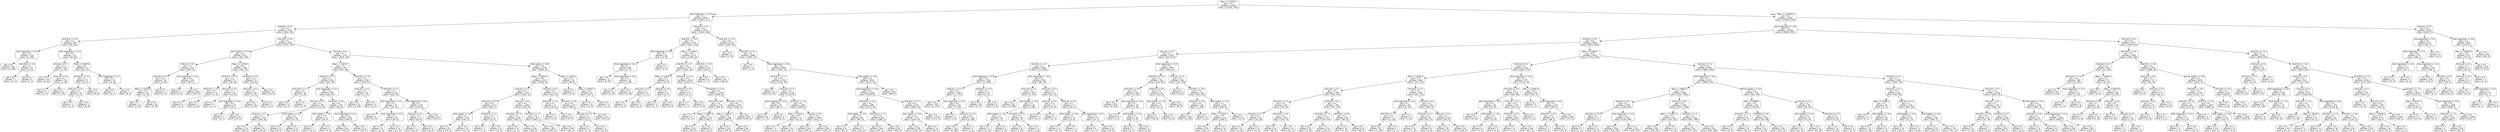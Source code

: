 digraph Tree {
node [shape=box, style="rounded", color="black", fontname="helvetica"] ;
edge [fontname="helvetica"] ;
0 [label="Mass <= 23120.3\ngini = 0.3\nsamples = 24551\nvalue = [31503, 7461]"] ;
1 [label="Emb magnitude <= 12.8\ngini = 0.1\nsamples = 9164\nvalue = [13873, 727]"] ;
0 -> 1 [labeldistance=2.5, labelangle=45, headlabel="True"] ;
2 [label="Emb PCA <= 0.1\ngini = 0.2\nsamples = 2729\nvalue = [3861, 541]"] ;
1 -> 2 ;
3 [label="Emb PCA <= -0.3\ngini = 0.3\nsamples = 226\nvalue = [64, 287]"] ;
2 -> 3 ;
4 [label="Emb magnitude <= 12.8\ngini = 0.0\nsamples = 115\nvalue = [2, 193]"] ;
3 -> 4 ;
5 [label="gini = 0.0\nsamples = 103\nvalue = [0, 169]"] ;
4 -> 5 ;
6 [label="Emb PCA <= -0.8\ngini = 0.1\nsamples = 12\nvalue = [2, 24]"] ;
4 -> 6 ;
7 [label="gini = 0.0\nsamples = 7\nvalue = [0, 17]"] ;
6 -> 7 ;
8 [label="gini = 0.3\nsamples = 5\nvalue = [2, 7]"] ;
6 -> 8 ;
9 [label="Emb magnitude <= 12.4\ngini = 0.5\nsamples = 111\nvalue = [62, 94]"] ;
3 -> 9 ;
10 [label="Emb std <= 0.2\ngini = 0.0\nsamples = 60\nvalue = [1, 81]"] ;
9 -> 10 ;
11 [label="gini = 0.0\nsamples = 42\nvalue = [0, 61]"] ;
10 -> 11 ;
12 [label="Emb std <= 0.2\ngini = 0.1\nsamples = 18\nvalue = [1, 20]"] ;
10 -> 12 ;
13 [label="gini = 0.3\nsamples = 5\nvalue = [1, 5]"] ;
12 -> 13 ;
14 [label="gini = 0.0\nsamples = 13\nvalue = [0, 15]"] ;
12 -> 14 ;
15 [label="Mass <= 18167.6\ngini = 0.3\nsamples = 51\nvalue = [61, 13]"] ;
9 -> 15 ;
16 [label="Emb PCA <= -0.2\ngini = 0.1\nsamples = 37\nvalue = [53, 3]"] ;
15 -> 16 ;
17 [label="Emb std <= 0.3\ngini = 0.3\nsamples = 10\nvalue = [13, 3]"] ;
16 -> 17 ;
18 [label="gini = 0.5\nsamples = 5\nvalue = [5, 3]"] ;
17 -> 18 ;
19 [label="gini = 0.0\nsamples = 5\nvalue = [8, 0]"] ;
17 -> 19 ;
20 [label="gini = 0.0\nsamples = 27\nvalue = [40, 0]"] ;
16 -> 20 ;
21 [label="Emb magnitude <= 12.7\ngini = 0.5\nsamples = 14\nvalue = [8, 10]"] ;
15 -> 21 ;
22 [label="gini = 0.0\nsamples = 7\nvalue = [0, 7]"] ;
21 -> 22 ;
23 [label="gini = 0.4\nsamples = 7\nvalue = [8, 3]"] ;
21 -> 23 ;
24 [label="Emb PCA <= 0.6\ngini = 0.1\nsamples = 2503\nvalue = [3797, 254]"] ;
2 -> 24 ;
25 [label="Emb median <= -0.0\ngini = 0.3\nsamples = 372\nvalue = [462, 129]"] ;
24 -> 25 ;
26 [label="Emb std <= 0.2\ngini = 0.2\nsamples = 224\nvalue = [308, 51]"] ;
25 -> 26 ;
27 [label="Emb std <= 0.2\ngini = 0.2\nsamples = 30\nvalue = [5, 49]"] ;
26 -> 27 ;
28 [label="Mass <= 14178.5\ngini = 0.0\nsamples = 23\nvalue = [1, 42]"] ;
27 -> 28 ;
29 [label="gini = 0.2\nsamples = 5\nvalue = [1, 10]"] ;
28 -> 29 ;
30 [label="gini = 0.0\nsamples = 18\nvalue = [0, 32]"] ;
28 -> 30 ;
31 [label="gini = 0.5\nsamples = 7\nvalue = [4, 7]"] ;
27 -> 31 ;
32 [label="Emb magnitude <= 12.3\ngini = 0.0\nsamples = 194\nvalue = [303, 2]"] ;
26 -> 32 ;
33 [label="gini = 0.4\nsamples = 5\nvalue = [6, 2]"] ;
32 -> 33 ;
34 [label="gini = 0.0\nsamples = 189\nvalue = [297, 0]"] ;
32 -> 34 ;
35 [label="Mass <= 15729.4\ngini = 0.4\nsamples = 148\nvalue = [154, 78]"] ;
25 -> 35 ;
36 [label="Emb PCA <= 0.3\ngini = 0.3\nsamples = 72\nvalue = [90, 16]"] ;
35 -> 36 ;
37 [label="Emb PCA <= 0.2\ngini = 0.5\nsamples = 13\nvalue = [11, 8]"] ;
36 -> 37 ;
38 [label="gini = 0.3\nsamples = 6\nvalue = [8, 2]"] ;
37 -> 38 ;
39 [label="gini = 0.4\nsamples = 7\nvalue = [3, 6]"] ;
37 -> 39 ;
40 [label="Emb std <= 0.2\ngini = 0.2\nsamples = 59\nvalue = [79, 8]"] ;
36 -> 40 ;
41 [label="gini = 0.2\nsamples = 5\nvalue = [1, 7]"] ;
40 -> 41 ;
42 [label="Emb magnitude <= 12.4\ngini = 0.0\nsamples = 54\nvalue = [78, 1]"] ;
40 -> 42 ;
43 [label="gini = 0.2\nsamples = 7\nvalue = [8, 1]"] ;
42 -> 43 ;
44 [label="gini = 0.0\nsamples = 47\nvalue = [70, 0]"] ;
42 -> 44 ;
45 [label="Emb std <= 0.2\ngini = 0.5\nsamples = 76\nvalue = [64, 62]"] ;
35 -> 45 ;
46 [label="Emb std <= 0.2\ngini = 0.1\nsamples = 36\nvalue = [2, 62]"] ;
45 -> 46 ;
47 [label="gini = 0.0\nsamples = 31\nvalue = [0, 58]"] ;
46 -> 47 ;
48 [label="gini = 0.4\nsamples = 5\nvalue = [2, 4]"] ;
46 -> 48 ;
49 [label="gini = 0.0\nsamples = 40\nvalue = [62, 0]"] ;
45 -> 49 ;
50 [label="Emb std <= 0.2\ngini = 0.1\nsamples = 2131\nvalue = [3335, 125]"] ;
24 -> 50 ;
51 [label="Mass <= 19974.7\ngini = 0.2\nsamples = 557\nvalue = [837, 96]"] ;
50 -> 51 ;
52 [label="Emb PCA <= 1.3\ngini = 0.1\nsamples = 401\nvalue = [631, 45]"] ;
51 -> 52 ;
53 [label="Emb PCA <= 1.1\ngini = 0.3\nsamples = 16\nvalue = [5, 18]"] ;
52 -> 53 ;
54 [label="gini = 0.0\nsamples = 9\nvalue = [0, 12]"] ;
53 -> 54 ;
55 [label="gini = 0.5\nsamples = 7\nvalue = [5, 6]"] ;
53 -> 55 ;
56 [label="Emb magnitude <= 11.1\ngini = 0.1\nsamples = 385\nvalue = [626, 27]"] ;
52 -> 56 ;
57 [label="Emb std <= 0.2\ngini = 0.1\nsamples = 180\nvalue = [273, 19]"] ;
56 -> 57 ;
58 [label="Emb std <= 0.2\ngini = 0.1\nsamples = 159\nvalue = [246, 10]"] ;
57 -> 58 ;
59 [label="gini = 0.1\nsamples = 114\nvalue = [182, 5]"] ;
58 -> 59 ;
60 [label="gini = 0.1\nsamples = 45\nvalue = [64, 5]"] ;
58 -> 60 ;
61 [label="Emb median <= -0.0\ngini = 0.4\nsamples = 21\nvalue = [27, 9]"] ;
57 -> 61 ;
62 [label="gini = 0.5\nsamples = 9\nvalue = [8, 9]"] ;
61 -> 62 ;
63 [label="gini = 0.0\nsamples = 12\nvalue = [19, 0]"] ;
61 -> 63 ;
64 [label="Emb PCA <= 1.6\ngini = 0.0\nsamples = 205\nvalue = [353, 8]"] ;
56 -> 64 ;
65 [label="Emb median <= -0.0\ngini = 0.3\nsamples = 12\nvalue = [18, 4]"] ;
64 -> 65 ;
66 [label="gini = 0.1\nsamples = 7\nvalue = [13, 1]"] ;
65 -> 66 ;
67 [label="gini = 0.5\nsamples = 5\nvalue = [5, 3]"] ;
65 -> 67 ;
68 [label="Emb magnitude <= 11.3\ngini = 0.0\nsamples = 193\nvalue = [335, 4]"] ;
64 -> 68 ;
69 [label="gini = 0.0\nsamples = 80\nvalue = [150, 0]"] ;
68 -> 69 ;
70 [label="gini = 0.0\nsamples = 113\nvalue = [185, 4]"] ;
68 -> 70 ;
71 [label="Emb PCA <= 1.6\ngini = 0.3\nsamples = 156\nvalue = [206, 51]"] ;
51 -> 71 ;
72 [label="Emb std <= 0.2\ngini = 0.2\nsamples = 20\nvalue = [4, 31]"] ;
71 -> 72 ;
73 [label="gini = 0.0\nsamples = 14\nvalue = [0, 26]"] ;
72 -> 73 ;
74 [label="gini = 0.5\nsamples = 6\nvalue = [4, 5]"] ;
72 -> 74 ;
75 [label="Emb PCA <= 2.1\ngini = 0.2\nsamples = 136\nvalue = [202, 20]"] ;
71 -> 75 ;
76 [label="Emb magnitude <= 11.3\ngini = 0.3\nsamples = 34\nvalue = [49, 14]"] ;
75 -> 76 ;
77 [label="gini = 0.5\nsamples = 9\nvalue = [9, 11]"] ;
76 -> 77 ;
78 [label="Emb magnitude <= 11.4\ngini = 0.1\nsamples = 25\nvalue = [40, 3]"] ;
76 -> 78 ;
79 [label="gini = 0.3\nsamples = 11\nvalue = [13, 3]"] ;
78 -> 79 ;
80 [label="gini = 0.0\nsamples = 14\nvalue = [27, 0]"] ;
78 -> 80 ;
81 [label="Emb magnitude <= 10.4\ngini = 0.1\nsamples = 102\nvalue = [153, 6]"] ;
75 -> 81 ;
82 [label="Emb std <= 0.2\ngini = 0.4\nsamples = 15\nvalue = [18, 6]"] ;
81 -> 82 ;
83 [label="gini = 0.0\nsamples = 9\nvalue = [13, 0]"] ;
82 -> 83 ;
84 [label="gini = 0.5\nsamples = 6\nvalue = [5, 6]"] ;
82 -> 84 ;
85 [label="gini = 0.0\nsamples = 87\nvalue = [135, 0]"] ;
81 -> 85 ;
86 [label="Emb median <= -0.0\ngini = 0.0\nsamples = 1574\nvalue = [2498, 29]"] ;
50 -> 86 ;
87 [label="Mass <= 20254.2\ngini = 0.0\nsamples = 1541\nvalue = [2450, 23]"] ;
86 -> 87 ;
88 [label="Emb std <= 0.2\ngini = 0.0\nsamples = 1267\nvalue = [2026, 12]"] ;
87 -> 88 ;
89 [label="Emb std <= 0.2\ngini = 0.0\nsamples = 174\nvalue = [283, 7]"] ;
88 -> 89 ;
90 [label="Emb median <= -0.0\ngini = 0.0\nsamples = 153\nvalue = [252, 4]"] ;
89 -> 90 ;
91 [label="gini = 0.1\nsamples = 83\nvalue = [139, 4]"] ;
90 -> 91 ;
92 [label="gini = 0.0\nsamples = 70\nvalue = [113, 0]"] ;
90 -> 92 ;
93 [label="Emb PCA <= 1.3\ngini = 0.2\nsamples = 21\nvalue = [31, 3]"] ;
89 -> 93 ;
94 [label="gini = 0.4\nsamples = 7\nvalue = [7, 3]"] ;
93 -> 94 ;
95 [label="gini = 0.0\nsamples = 14\nvalue = [24, 0]"] ;
93 -> 95 ;
96 [label="Emb std <= 0.2\ngini = 0.0\nsamples = 1093\nvalue = [1743, 5]"] ;
88 -> 96 ;
97 [label="Emb PCA <= 1.0\ngini = 0.0\nsamples = 166\nvalue = [280, 3]"] ;
96 -> 97 ;
98 [label="gini = 0.3\nsamples = 10\nvalue = [11, 3]"] ;
97 -> 98 ;
99 [label="gini = 0.0\nsamples = 156\nvalue = [269, 0]"] ;
97 -> 99 ;
100 [label="Emb PCA <= 1.7\ngini = 0.0\nsamples = 927\nvalue = [1463, 2]"] ;
96 -> 100 ;
101 [label="gini = 0.0\nsamples = 819\nvalue = [1282, 0]"] ;
100 -> 101 ;
102 [label="gini = 0.0\nsamples = 108\nvalue = [181, 2]"] ;
100 -> 102 ;
103 [label="Emb std <= 0.2\ngini = 0.0\nsamples = 274\nvalue = [424, 11]"] ;
87 -> 103 ;
104 [label="Emb PCA <= 1.4\ngini = 0.2\nsamples = 37\nvalue = [58, 8]"] ;
103 -> 104 ;
105 [label="gini = 0.3\nsamples = 6\nvalue = [2, 8]"] ;
104 -> 105 ;
106 [label="gini = 0.0\nsamples = 31\nvalue = [56, 0]"] ;
104 -> 106 ;
107 [label="Emb PCA <= 0.6\ngini = 0.0\nsamples = 237\nvalue = [366, 3]"] ;
103 -> 107 ;
108 [label="Emb std <= 0.2\ngini = 0.3\nsamples = 10\nvalue = [13, 3]"] ;
107 -> 108 ;
109 [label="gini = 0.5\nsamples = 5\nvalue = [3, 3]"] ;
108 -> 109 ;
110 [label="gini = 0.0\nsamples = 5\nvalue = [10, 0]"] ;
108 -> 110 ;
111 [label="gini = 0.0\nsamples = 227\nvalue = [353, 0]"] ;
107 -> 111 ;
112 [label="Mass <= 10473.2\ngini = 0.2\nsamples = 33\nvalue = [48, 6]"] ;
86 -> 112 ;
113 [label="gini = 0.5\nsamples = 7\nvalue = [9, 5]"] ;
112 -> 113 ;
114 [label="Mass <= 20647.7\ngini = 0.0\nsamples = 26\nvalue = [39, 1]"] ;
112 -> 114 ;
115 [label="gini = 0.0\nsamples = 18\nvalue = [27, 0]"] ;
114 -> 115 ;
116 [label="gini = 0.1\nsamples = 8\nvalue = [12, 1]"] ;
114 -> 116 ;
117 [label="Emb std <= 0.3\ngini = 0.0\nsamples = 6435\nvalue = [10012, 186]"] ;
1 -> 117 ;
118 [label="Emb PCA <= -0.9\ngini = 0.1\nsamples = 1333\nvalue = [2051, 103]"] ;
117 -> 118 ;
119 [label="Emb magnitude <= 13.4\ngini = 0.1\nsamples = 61\nvalue = [5, 82]"] ;
118 -> 119 ;
120 [label="Emb magnitude <= 13.2\ngini = 0.1\nsamples = 56\nvalue = [3, 77]"] ;
119 -> 120 ;
121 [label="gini = 0.0\nsamples = 37\nvalue = [0, 49]"] ;
120 -> 121 ;
122 [label="Emb magnitude <= 13.3\ngini = 0.2\nsamples = 19\nvalue = [3, 28]"] ;
120 -> 122 ;
123 [label="gini = 0.4\nsamples = 8\nvalue = [3, 10]"] ;
122 -> 123 ;
124 [label="gini = 0.0\nsamples = 11\nvalue = [0, 18]"] ;
122 -> 124 ;
125 [label="gini = 0.4\nsamples = 5\nvalue = [2, 5]"] ;
119 -> 125 ;
126 [label="Mass <= 21605.0\ngini = 0.0\nsamples = 1272\nvalue = [2046, 21]"] ;
118 -> 126 ;
127 [label="Emb PCA <= -0.7\ngini = 0.0\nsamples = 1179\nvalue = [1901, 14]"] ;
126 -> 127 ;
128 [label="Mass <= 12188.3\ngini = 0.4\nsamples = 21\nvalue = [25, 9]"] ;
127 -> 128 ;
129 [label="Emb std <= 0.3\ngini = 0.2\nsamples = 10\nvalue = [17, 2]"] ;
128 -> 129 ;
130 [label="gini = 0.3\nsamples = 5\nvalue = [8, 2]"] ;
129 -> 130 ;
131 [label="gini = 0.0\nsamples = 5\nvalue = [9, 0]"] ;
129 -> 131 ;
132 [label="Emb std <= 0.3\ngini = 0.5\nsamples = 11\nvalue = [8, 7]"] ;
128 -> 132 ;
133 [label="gini = 0.0\nsamples = 5\nvalue = [0, 7]"] ;
132 -> 133 ;
134 [label="gini = 0.0\nsamples = 6\nvalue = [8, 0]"] ;
132 -> 134 ;
135 [label="Emb PCA <= -0.7\ngini = 0.0\nsamples = 1158\nvalue = [1876, 5]"] ;
127 -> 135 ;
136 [label="Emb std <= 0.3\ngini = 0.1\nsamples = 10\nvalue = [13, 1]"] ;
135 -> 136 ;
137 [label="gini = 0.2\nsamples = 5\nvalue = [7, 1]"] ;
136 -> 137 ;
138 [label="gini = 0.0\nsamples = 5\nvalue = [6, 0]"] ;
136 -> 138 ;
139 [label="Emb PCA <= -0.3\ngini = 0.0\nsamples = 1148\nvalue = [1863, 4]"] ;
135 -> 139 ;
140 [label="Emb std <= 0.3\ngini = 0.0\nsamples = 129\nvalue = [209, 3]"] ;
139 -> 140 ;
141 [label="gini = 0.3\nsamples = 9\nvalue = [11, 2]"] ;
140 -> 141 ;
142 [label="Mass <= 20927.6\ngini = 0.0\nsamples = 120\nvalue = [198, 1]"] ;
140 -> 142 ;
143 [label="gini = 0.0\nsamples = 115\nvalue = [190, 0]"] ;
142 -> 143 ;
144 [label="gini = 0.2\nsamples = 5\nvalue = [8, 1]"] ;
142 -> 144 ;
145 [label="Emb PCA <= -0.1\ngini = 0.0\nsamples = 1019\nvalue = [1654, 1]"] ;
139 -> 145 ;
146 [label="Mass <= 14815.2\ngini = 0.0\nsamples = 188\nvalue = [298, 1]"] ;
145 -> 146 ;
147 [label="gini = 0.0\nsamples = 100\nvalue = [158, 0]"] ;
146 -> 147 ;
148 [label="gini = 0.0\nsamples = 88\nvalue = [140, 1]"] ;
146 -> 148 ;
149 [label="gini = 0.0\nsamples = 831\nvalue = [1356, 0]"] ;
145 -> 149 ;
150 [label="Emb PCA <= -0.5\ngini = 0.1\nsamples = 93\nvalue = [145, 7]"] ;
126 -> 150 ;
151 [label="gini = 0.5\nsamples = 8\nvalue = [7, 7]"] ;
150 -> 151 ;
152 [label="gini = 0.0\nsamples = 85\nvalue = [138, 0]"] ;
150 -> 152 ;
153 [label="Emb PCA <= -3.2\ngini = 0.0\nsamples = 5102\nvalue = [7961, 83]"] ;
117 -> 153 ;
154 [label="gini = 0.2\nsamples = 6\nvalue = [1, 10]"] ;
153 -> 154 ;
155 [label="Emb PCA <= -3.2\ngini = 0.0\nsamples = 5096\nvalue = [7960, 73]"] ;
153 -> 155 ;
156 [label="gini = 0.4\nsamples = 7\nvalue = [7, 3]"] ;
155 -> 156 ;
157 [label="Emb magnitude <= 13.8\ngini = 0.0\nsamples = 5089\nvalue = [7953, 70]"] ;
155 -> 157 ;
158 [label="Emb PCA <= -1.7\ngini = 0.0\nsamples = 1155\nvalue = [1781, 40]"] ;
157 -> 158 ;
159 [label="gini = 0.0\nsamples = 19\nvalue = [0, 32]"] ;
158 -> 159 ;
160 [label="Emb std <= 0.3\ngini = 0.0\nsamples = 1136\nvalue = [1781, 8]"] ;
158 -> 160 ;
161 [label="Emb magnitude <= 13.4\ngini = 0.0\nsamples = 51\nvalue = [86, 2]"] ;
160 -> 161 ;
162 [label="gini = 0.0\nsamples = 46\nvalue = [77, 0]"] ;
161 -> 162 ;
163 [label="gini = 0.3\nsamples = 5\nvalue = [9, 2]"] ;
161 -> 163 ;
164 [label="Emb PCA <= -1.4\ngini = 0.0\nsamples = 1085\nvalue = [1695, 6]"] ;
160 -> 164 ;
165 [label="Mass <= 8254.3\ngini = 0.3\nsamples = 21\nvalue = [24, 5]"] ;
164 -> 165 ;
166 [label="gini = 0.5\nsamples = 5\nvalue = [4, 3]"] ;
165 -> 166 ;
167 [label="gini = 0.2\nsamples = 16\nvalue = [20, 2]"] ;
165 -> 167 ;
168 [label="Emb std <= 0.3\ngini = 0.0\nsamples = 1064\nvalue = [1671, 1]"] ;
164 -> 168 ;
169 [label="gini = 0.0\nsamples = 104\nvalue = [169, 1]"] ;
168 -> 169 ;
170 [label="gini = 0.0\nsamples = 960\nvalue = [1502, 0]"] ;
168 -> 170 ;
171 [label="Emb median <= -0.0\ngini = 0.0\nsamples = 3934\nvalue = [6172, 30]"] ;
157 -> 171 ;
172 [label="Emb magnitude <= 14.3\ngini = 0.0\nsamples = 3400\nvalue = [5328, 30]"] ;
171 -> 172 ;
173 [label="Emb PCA <= -2.4\ngini = 0.0\nsamples = 890\nvalue = [1374, 16]"] ;
172 -> 173 ;
174 [label="Emb median <= -0.0\ngini = 0.2\nsamples = 69\nvalue = [88, 13]"] ;
173 -> 174 ;
175 [label="gini = 0.1\nsamples = 42\nvalue = [60, 2]"] ;
174 -> 175 ;
176 [label="gini = 0.4\nsamples = 27\nvalue = [28, 11]"] ;
174 -> 176 ;
177 [label="Emb PCA <= -1.7\ngini = 0.0\nsamples = 821\nvalue = [1286, 3]"] ;
173 -> 177 ;
178 [label="gini = 0.0\nsamples = 184\nvalue = [287, 3]"] ;
177 -> 178 ;
179 [label="gini = 0.0\nsamples = 637\nvalue = [999, 0]"] ;
177 -> 179 ;
180 [label="Emb PCA <= -2.7\ngini = 0.0\nsamples = 2510\nvalue = [3954, 14]"] ;
172 -> 180 ;
181 [label="Emb median <= -0.0\ngini = 0.0\nsamples = 772\nvalue = [1220, 14]"] ;
180 -> 181 ;
182 [label="gini = 0.0\nsamples = 758\nvalue = [1194, 10]"] ;
181 -> 182 ;
183 [label="gini = 0.2\nsamples = 14\nvalue = [26, 4]"] ;
181 -> 183 ;
184 [label="gini = 0.0\nsamples = 1738\nvalue = [2734, 0]"] ;
180 -> 184 ;
185 [label="gini = 0.0\nsamples = 534\nvalue = [844, 0]"] ;
171 -> 185 ;
186 [label="Mass <= 116445.6\ngini = 0.4\nsamples = 15387\nvalue = [17630, 6734]"] ;
0 -> 186 [labeldistance=2.5, labelangle=-45, headlabel="False"] ;
187 [label="Emb magnitude <= 13.0\ngini = 0.4\nsamples = 14336\nvalue = [16005, 6727]"] ;
186 -> 187 ;
188 [label="Emb PCA <= 0.2\ngini = 0.5\nsamples = 8859\nvalue = [8165, 5903]"] ;
187 -> 188 ;
189 [label="Emb std <= 0.3\ngini = 0.2\nsamples = 2247\nvalue = [420, 3173]"] ;
188 -> 189 ;
190 [label="Emb PCA <= -0.1\ngini = 0.1\nsamples = 1651\nvalue = [72, 2562]"] ;
189 -> 190 ;
191 [label="Emb magnitude <= 12.8\ngini = 0.0\nsamples = 1120\nvalue = [4, 1800]"] ;
190 -> 191 ;
192 [label="Emb std <= 0.3\ngini = 0.0\nsamples = 1087\nvalue = [2, 1747]"] ;
191 -> 192 ;
193 [label="gini = 0.0\nsamples = 957\nvalue = [0, 1537]"] ;
192 -> 193 ;
194 [label="Emb magnitude <= 12.7\ngini = 0.0\nsamples = 130\nvalue = [2, 210]"] ;
192 -> 194 ;
195 [label="gini = 0.2\nsamples = 5\nvalue = [1, 6]"] ;
194 -> 195 ;
196 [label="Emb PCA <= -0.3\ngini = 0.0\nsamples = 125\nvalue = [1, 204]"] ;
194 -> 196 ;
197 [label="gini = 0.0\nsamples = 120\nvalue = [0, 198]"] ;
196 -> 197 ;
198 [label="gini = 0.2\nsamples = 5\nvalue = [1, 6]"] ;
196 -> 198 ;
199 [label="Emb PCA <= -0.5\ngini = 0.1\nsamples = 33\nvalue = [2, 53]"] ;
191 -> 199 ;
200 [label="gini = 0.0\nsamples = 28\nvalue = [0, 47]"] ;
199 -> 200 ;
201 [label="gini = 0.4\nsamples = 5\nvalue = [2, 6]"] ;
199 -> 201 ;
202 [label="Emb magnitude <= 12.6\ngini = 0.2\nsamples = 531\nvalue = [68, 762]"] ;
190 -> 202 ;
203 [label="Emb std <= 0.2\ngini = 0.0\nsamples = 476\nvalue = [4, 747]"] ;
202 -> 203 ;
204 [label="gini = 0.0\nsamples = 417\nvalue = [0, 658]"] ;
203 -> 204 ;
205 [label="Emb median <= -0.0\ngini = 0.1\nsamples = 59\nvalue = [4, 89]"] ;
203 -> 205 ;
206 [label="Emb median <= -0.0\ngini = 0.2\nsamples = 14\nvalue = [2, 17]"] ;
205 -> 206 ;
207 [label="gini = 0.0\nsamples = 9\nvalue = [0, 13]"] ;
206 -> 207 ;
208 [label="gini = 0.4\nsamples = 5\nvalue = [2, 4]"] ;
206 -> 208 ;
209 [label="Emb PCA <= 0.1\ngini = 0.1\nsamples = 45\nvalue = [2, 72]"] ;
205 -> 209 ;
210 [label="gini = 0.0\nsamples = 40\nvalue = [1, 64]"] ;
209 -> 210 ;
211 [label="gini = 0.2\nsamples = 5\nvalue = [1, 8]"] ;
209 -> 211 ;
212 [label="Emb std <= 0.3\ngini = 0.3\nsamples = 55\nvalue = [64, 15]"] ;
202 -> 212 ;
213 [label="Emb std <= 0.2\ngini = 0.5\nsamples = 14\nvalue = [10, 8]"] ;
212 -> 213 ;
214 [label="gini = 0.2\nsamples = 7\nvalue = [8, 1]"] ;
213 -> 214 ;
215 [label="gini = 0.3\nsamples = 7\nvalue = [2, 7]"] ;
213 -> 215 ;
216 [label="Emb std <= 0.3\ngini = 0.2\nsamples = 41\nvalue = [54, 7]"] ;
212 -> 216 ;
217 [label="Emb median <= -0.0\ngini = 0.3\nsamples = 19\nvalue = [23, 6]"] ;
216 -> 217 ;
218 [label="gini = 0.1\nsamples = 12\nvalue = [16, 1]"] ;
217 -> 218 ;
219 [label="gini = 0.5\nsamples = 7\nvalue = [7, 5]"] ;
217 -> 219 ;
220 [label="Emb magnitude <= 12.7\ngini = 0.1\nsamples = 22\nvalue = [31, 1]"] ;
216 -> 220 ;
221 [label="gini = 0.2\nsamples = 8\nvalue = [11, 1]"] ;
220 -> 221 ;
222 [label="gini = 0.0\nsamples = 14\nvalue = [20, 0]"] ;
220 -> 222 ;
223 [label="Emb magnitude <= 12.9\ngini = 0.5\nsamples = 596\nvalue = [348, 611]"] ;
189 -> 223 ;
224 [label="Emb PCA <= -0.2\ngini = 0.4\nsamples = 310\nvalue = [124, 357]"] ;
223 -> 224 ;
225 [label="Emb PCA <= -0.5\ngini = 0.0\nsamples = 234\nvalue = [5, 353]"] ;
224 -> 225 ;
226 [label="gini = 0.0\nsamples = 216\nvalue = [0, 335]"] ;
225 -> 226 ;
227 [label="Emb magnitude <= 12.9\ngini = 0.3\nsamples = 18\nvalue = [5, 18]"] ;
225 -> 227 ;
228 [label="gini = 0.2\nsamples = 8\nvalue = [1, 9]"] ;
227 -> 228 ;
229 [label="Emb median <= -0.0\ngini = 0.4\nsamples = 10\nvalue = [4, 9]"] ;
227 -> 229 ;
230 [label="gini = 0.3\nsamples = 5\nvalue = [4, 1]"] ;
229 -> 230 ;
231 [label="gini = 0.0\nsamples = 5\nvalue = [0, 8]"] ;
229 -> 231 ;
232 [label="Emb std <= 0.3\ngini = 0.1\nsamples = 76\nvalue = [119, 4]"] ;
224 -> 232 ;
233 [label="Emb median <= -0.0\ngini = 0.3\nsamples = 11\nvalue = [21, 4]"] ;
232 -> 233 ;
234 [label="gini = 0.0\nsamples = 6\nvalue = [16, 0]"] ;
233 -> 234 ;
235 [label="gini = 0.5\nsamples = 5\nvalue = [5, 4]"] ;
233 -> 235 ;
236 [label="gini = 0.0\nsamples = 65\nvalue = [98, 0]"] ;
232 -> 236 ;
237 [label="Emb std <= 0.3\ngini = 0.5\nsamples = 286\nvalue = [224, 254]"] ;
223 -> 237 ;
238 [label="gini = 0.2\nsamples = 8\nvalue = [15, 2]"] ;
237 -> 238 ;
239 [label="Emb PCA <= -0.5\ngini = 0.5\nsamples = 278\nvalue = [209, 252]"] ;
237 -> 239 ;
240 [label="Emb PCA <= -0.6\ngini = 0.0\nsamples = 138\nvalue = [1, 244]"] ;
239 -> 240 ;
241 [label="gini = 0.0\nsamples = 133\nvalue = [0, 238]"] ;
240 -> 241 ;
242 [label="gini = 0.2\nsamples = 5\nvalue = [1, 6]"] ;
240 -> 242 ;
243 [label="Emb median <= -0.0\ngini = 0.1\nsamples = 140\nvalue = [208, 8]"] ;
239 -> 243 ;
244 [label="Mass <= 72081.7\ngini = 0.0\nsamples = 131\nvalue = [198, 5]"] ;
243 -> 244 ;
245 [label="gini = 0.0\nsamples = 105\nvalue = [161, 1]"] ;
244 -> 245 ;
246 [label="gini = 0.2\nsamples = 26\nvalue = [37, 4]"] ;
244 -> 246 ;
247 [label="gini = 0.4\nsamples = 9\nvalue = [10, 3]"] ;
243 -> 247 ;
248 [label="Mass <= 31800.7\ngini = 0.4\nsamples = 6612\nvalue = [7745, 2730]"] ;
188 -> 248 ;
249 [label="Emb std <= 0.2\ngini = 0.3\nsamples = 1431\nvalue = [1847, 374]"] ;
248 -> 249 ;
250 [label="Mass <= 28192.0\ngini = 0.4\nsamples = 684\nvalue = [733, 325]"] ;
249 -> 250 ;
251 [label="Emb std <= 0.2\ngini = 0.4\nsamples = 399\nvalue = [466, 154]"] ;
250 -> 251 ;
252 [label="Emb PCA <= 2.3\ngini = 0.3\nsamples = 130\nvalue = [159, 29]"] ;
251 -> 252 ;
253 [label="Emb std <= 0.2\ngini = 0.5\nsamples = 26\nvalue = [15, 16]"] ;
252 -> 253 ;
254 [label="gini = 0.1\nsamples = 10\nvalue = [1, 12]"] ;
253 -> 254 ;
255 [label="gini = 0.3\nsamples = 16\nvalue = [14, 4]"] ;
253 -> 255 ;
256 [label="Emb PCA <= 3.6\ngini = 0.2\nsamples = 104\nvalue = [144, 13]"] ;
252 -> 256 ;
257 [label="gini = 0.0\nsamples = 61\nvalue = [93, 2]"] ;
256 -> 257 ;
258 [label="gini = 0.3\nsamples = 43\nvalue = [51, 11]"] ;
256 -> 258 ;
259 [label="Emb std <= 0.2\ngini = 0.4\nsamples = 269\nvalue = [307, 125]"] ;
251 -> 259 ;
260 [label="Emb PCA <= 1.2\ngini = 0.4\nsamples = 205\nvalue = [218, 110]"] ;
259 -> 260 ;
261 [label="gini = 0.0\nsamples = 54\nvalue = [2, 93]"] ;
260 -> 261 ;
262 [label="gini = 0.1\nsamples = 151\nvalue = [216, 17]"] ;
260 -> 262 ;
263 [label="Emb PCA <= 0.8\ngini = 0.2\nsamples = 64\nvalue = [89, 15]"] ;
259 -> 263 ;
264 [label="gini = 0.0\nsamples = 10\nvalue = [0, 15]"] ;
263 -> 264 ;
265 [label="gini = 0.0\nsamples = 54\nvalue = [89, 0]"] ;
263 -> 265 ;
266 [label="Emb PCA <= 1.3\ngini = 0.5\nsamples = 285\nvalue = [267, 171]"] ;
250 -> 266 ;
267 [label="Emb magnitude <= 11.9\ngini = 0.1\nsamples = 83\nvalue = [5, 124]"] ;
266 -> 267 ;
268 [label="Emb PCA <= 1.1\ngini = 0.0\nsamples = 74\nvalue = [3, 116]"] ;
267 -> 268 ;
269 [label="gini = 0.0\nsamples = 67\nvalue = [1, 109]"] ;
268 -> 269 ;
270 [label="gini = 0.3\nsamples = 7\nvalue = [2, 7]"] ;
268 -> 270 ;
271 [label="gini = 0.3\nsamples = 9\nvalue = [2, 8]"] ;
267 -> 271 ;
272 [label="Emb std <= 0.2\ngini = 0.3\nsamples = 202\nvalue = [262, 47]"] ;
266 -> 272 ;
273 [label="Emb std <= 0.2\ngini = 0.4\nsamples = 82\nvalue = [81, 41]"] ;
272 -> 273 ;
274 [label="gini = 0.4\nsamples = 76\nvalue = [77, 33]"] ;
273 -> 274 ;
275 [label="gini = 0.4\nsamples = 6\nvalue = [4, 8]"] ;
273 -> 275 ;
276 [label="Emb std <= 0.2\ngini = 0.1\nsamples = 120\nvalue = [181, 6]"] ;
272 -> 276 ;
277 [label="gini = 0.2\nsamples = 39\nvalue = [55, 6]"] ;
276 -> 277 ;
278 [label="gini = 0.0\nsamples = 81\nvalue = [126, 0]"] ;
276 -> 278 ;
279 [label="Emb magnitude <= 12.4\ngini = 0.1\nsamples = 747\nvalue = [1114, 49]"] ;
249 -> 279 ;
280 [label="Emb PCA <= 0.5\ngini = 0.2\nsamples = 319\nvalue = [447, 46]"] ;
279 -> 280 ;
281 [label="Emb magnitude <= 12.3\ngini = 0.2\nsamples = 28\nvalue = [6, 35]"] ;
280 -> 281 ;
282 [label="gini = 0.0\nsamples = 17\nvalue = [0, 25]"] ;
281 -> 282 ;
283 [label="Emb median <= -0.0\ngini = 0.5\nsamples = 11\nvalue = [6, 10]"] ;
281 -> 283 ;
284 [label="gini = 0.4\nsamples = 6\nvalue = [2, 6]"] ;
283 -> 284 ;
285 [label="gini = 0.5\nsamples = 5\nvalue = [4, 4]"] ;
283 -> 285 ;
286 [label="Emb std <= 0.2\ngini = 0.0\nsamples = 291\nvalue = [441, 11]"] ;
280 -> 286 ;
287 [label="Emb PCA <= 0.7\ngini = 0.0\nsamples = 284\nvalue = [434, 7]"] ;
286 -> 287 ;
288 [label="gini = 0.4\nsamples = 15\nvalue = [17, 5]"] ;
287 -> 288 ;
289 [label="gini = 0.0\nsamples = 269\nvalue = [417, 2]"] ;
287 -> 289 ;
290 [label="gini = 0.5\nsamples = 7\nvalue = [7, 4]"] ;
286 -> 290 ;
291 [label="Mass <= 23361.8\ngini = 0.0\nsamples = 428\nvalue = [667, 3]"] ;
279 -> 291 ;
292 [label="gini = 0.2\nsamples = 8\nvalue = [7, 1]"] ;
291 -> 292 ;
293 [label="Emb magnitude <= 12.5\ngini = 0.0\nsamples = 420\nvalue = [660, 2]"] ;
291 -> 293 ;
294 [label="Emb PCA <= 0.5\ngini = 0.0\nsamples = 62\nvalue = [88, 2]"] ;
293 -> 294 ;
295 [label="gini = 0.4\nsamples = 5\nvalue = [5, 2]"] ;
294 -> 295 ;
296 [label="gini = 0.0\nsamples = 57\nvalue = [83, 0]"] ;
294 -> 296 ;
297 [label="gini = 0.0\nsamples = 358\nvalue = [572, 0]"] ;
293 -> 297 ;
298 [label="Emb std <= 0.2\ngini = 0.4\nsamples = 5181\nvalue = [5898, 2356]"] ;
248 -> 298 ;
299 [label="Emb magnitude <= 12.0\ngini = 0.5\nsamples = 3222\nvalue = [2898, 2231]"] ;
298 -> 299 ;
300 [label="Mass <= 48562.8\ngini = 0.5\nsamples = 2892\nvalue = [2537, 2081]"] ;
299 -> 300 ;
301 [label="Emb std <= 0.2\ngini = 0.5\nsamples = 1329\nvalue = [1260, 855]"] ;
300 -> 301 ;
302 [label="Emb std <= 0.2\ngini = 0.1\nsamples = 17\nvalue = [27, 1]"] ;
301 -> 302 ;
303 [label="gini = 0.2\nsamples = 6\nvalue = [7, 1]"] ;
302 -> 303 ;
304 [label="gini = 0.0\nsamples = 11\nvalue = [20, 0]"] ;
302 -> 304 ;
305 [label="Emb magnitude <= 11.8\ngini = 0.5\nsamples = 1312\nvalue = [1233, 854]"] ;
301 -> 305 ;
306 [label="gini = 0.5\nsamples = 1020\nvalue = [934, 710]"] ;
305 -> 306 ;
307 [label="gini = 0.4\nsamples = 292\nvalue = [299, 144]"] ;
305 -> 307 ;
308 [label="Emb std <= 0.2\ngini = 0.5\nsamples = 1563\nvalue = [1277, 1226]"] ;
300 -> 308 ;
309 [label="Mass <= 111511.1\ngini = 0.5\nsamples = 342\nvalue = [310, 221]"] ;
308 -> 309 ;
310 [label="gini = 0.5\nsamples = 329\nvalue = [305, 207]"] ;
309 -> 310 ;
311 [label="gini = 0.4\nsamples = 13\nvalue = [5, 14]"] ;
309 -> 311 ;
312 [label="Emb PCA <= 1.4\ngini = 0.5\nsamples = 1221\nvalue = [967, 1005]"] ;
308 -> 312 ;
313 [label="gini = 0.2\nsamples = 570\nvalue = [107, 837]"] ;
312 -> 313 ;
314 [label="gini = 0.3\nsamples = 651\nvalue = [860, 168]"] ;
312 -> 314 ;
315 [label="Emb median <= -0.0\ngini = 0.4\nsamples = 330\nvalue = [361, 150]"] ;
299 -> 315 ;
316 [label="Mass <= 39098.1\ngini = 0.4\nsamples = 240\nvalue = [279, 95]"] ;
315 -> 316 ;
317 [label="Emb PCA <= 0.7\ngini = 0.2\nsamples = 44\nvalue = [58, 7]"] ;
316 -> 317 ;
318 [label="gini = 0.0\nsamples = 5\nvalue = [0, 5]"] ;
317 -> 318 ;
319 [label="gini = 0.1\nsamples = 39\nvalue = [58, 2]"] ;
317 -> 319 ;
320 [label="Emb PCA <= 0.8\ngini = 0.4\nsamples = 196\nvalue = [221, 88]"] ;
316 -> 320 ;
321 [label="gini = 0.2\nsamples = 51\nvalue = [6, 67]"] ;
320 -> 321 ;
322 [label="gini = 0.2\nsamples = 145\nvalue = [215, 21]"] ;
320 -> 322 ;
323 [label="Emb std <= 0.2\ngini = 0.5\nsamples = 90\nvalue = [82, 55]"] ;
315 -> 323 ;
324 [label="Emb median <= -0.0\ngini = 0.4\nsamples = 74\nvalue = [74, 33]"] ;
323 -> 324 ;
325 [label="gini = 0.5\nsamples = 20\nvalue = [11, 15]"] ;
324 -> 325 ;
326 [label="gini = 0.3\nsamples = 54\nvalue = [63, 18]"] ;
324 -> 326 ;
327 [label="Emb PCA <= 0.7\ngini = 0.4\nsamples = 16\nvalue = [8, 22]"] ;
323 -> 327 ;
328 [label="gini = 0.0\nsamples = 10\nvalue = [0, 22]"] ;
327 -> 328 ;
329 [label="gini = 0.0\nsamples = 6\nvalue = [8, 0]"] ;
327 -> 329 ;
330 [label="Emb PCA <= 0.5\ngini = 0.1\nsamples = 1959\nvalue = [3000, 125]"] ;
298 -> 330 ;
331 [label="Emb std <= 0.2\ngini = 0.2\nsamples = 441\nvalue = [595, 96]"] ;
330 -> 331 ;
332 [label="Mass <= 37282.3\ngini = 0.1\nsamples = 50\nvalue = [4, 72]"] ;
331 -> 332 ;
333 [label="gini = 0.3\nsamples = 7\nvalue = [2, 7]"] ;
332 -> 333 ;
334 [label="Emb median <= -0.0\ngini = 0.1\nsamples = 43\nvalue = [2, 65]"] ;
332 -> 334 ;
335 [label="gini = 0.0\nsamples = 37\nvalue = [1, 59]"] ;
334 -> 335 ;
336 [label="gini = 0.2\nsamples = 6\nvalue = [1, 6]"] ;
334 -> 336 ;
337 [label="Emb std <= 0.2\ngini = 0.1\nsamples = 391\nvalue = [591, 24]"] ;
331 -> 337 ;
338 [label="Emb median <= -0.0\ngini = 0.4\nsamples = 23\nvalue = [27, 13]"] ;
337 -> 338 ;
339 [label="gini = 0.3\nsamples = 18\nvalue = [24, 5]"] ;
338 -> 339 ;
340 [label="gini = 0.4\nsamples = 5\nvalue = [3, 8]"] ;
338 -> 340 ;
341 [label="Emb median <= -0.0\ngini = 0.0\nsamples = 368\nvalue = [564, 11]"] ;
337 -> 341 ;
342 [label="gini = 0.0\nsamples = 175\nvalue = [263, 0]"] ;
341 -> 342 ;
343 [label="gini = 0.1\nsamples = 193\nvalue = [301, 11]"] ;
341 -> 343 ;
344 [label="Emb PCA <= 0.7\ngini = 0.0\nsamples = 1518\nvalue = [2405, 29]"] ;
330 -> 344 ;
345 [label="Emb std <= 0.2\ngini = 0.1\nsamples = 278\nvalue = [404, 19]"] ;
344 -> 345 ;
346 [label="Emb PCA <= 0.6\ngini = 0.5\nsamples = 18\nvalue = [12, 14]"] ;
345 -> 346 ;
347 [label="gini = 0.4\nsamples = 11\nvalue = [4, 10]"] ;
346 -> 347 ;
348 [label="gini = 0.4\nsamples = 7\nvalue = [8, 4]"] ;
346 -> 348 ;
349 [label="Emb PCA <= 0.7\ngini = 0.0\nsamples = 260\nvalue = [392, 5]"] ;
345 -> 349 ;
350 [label="gini = 0.0\nsamples = 255\nvalue = [384, 3]"] ;
349 -> 350 ;
351 [label="gini = 0.3\nsamples = 5\nvalue = [8, 2]"] ;
349 -> 351 ;
352 [label="Emb median <= -0.0\ngini = 0.0\nsamples = 1240\nvalue = [2001, 10]"] ;
344 -> 352 ;
353 [label="Emb PCA <= 0.8\ngini = 0.1\nsamples = 57\nvalue = [99, 3]"] ;
352 -> 353 ;
354 [label="gini = 0.2\nsamples = 14\nvalue = [19, 3]"] ;
353 -> 354 ;
355 [label="gini = 0.0\nsamples = 43\nvalue = [80, 0]"] ;
353 -> 355 ;
356 [label="Emb magnitude <= 12.4\ngini = 0.0\nsamples = 1183\nvalue = [1902, 7]"] ;
352 -> 356 ;
357 [label="gini = 0.0\nsamples = 496\nvalue = [784, 6]"] ;
356 -> 357 ;
358 [label="gini = 0.0\nsamples = 687\nvalue = [1118, 1]"] ;
356 -> 358 ;
359 [label="Emb std <= 0.3\ngini = 0.2\nsamples = 5477\nvalue = [7840, 824]"] ;
187 -> 359 ;
360 [label="Emb PCA <= -0.9\ngini = 0.3\nsamples = 2286\nvalue = [2991, 589]"] ;
359 -> 360 ;
361 [label="Emb std <= 0.3\ngini = 0.0\nsamples = 359\nvalue = [11, 553]"] ;
360 -> 361 ;
362 [label="Emb PCA <= -1.0\ngini = 0.0\nsamples = 286\nvalue = [2, 443]"] ;
361 -> 362 ;
363 [label="gini = 0.0\nsamples = 274\nvalue = [0, 423]"] ;
362 -> 363 ;
364 [label="Emb magnitude <= 13.1\ngini = 0.2\nsamples = 12\nvalue = [2, 20]"] ;
362 -> 364 ;
365 [label="gini = 0.0\nsamples = 7\nvalue = [0, 12]"] ;
364 -> 365 ;
366 [label="gini = 0.3\nsamples = 5\nvalue = [2, 8]"] ;
364 -> 366 ;
367 [label="Mass <= 30364.0\ngini = 0.1\nsamples = 73\nvalue = [9, 110]"] ;
361 -> 367 ;
368 [label="gini = 0.5\nsamples = 7\nvalue = [6, 5]"] ;
367 -> 368 ;
369 [label="Mass <= 40973.9\ngini = 0.1\nsamples = 66\nvalue = [3, 105]"] ;
367 -> 369 ;
370 [label="Emb std <= 0.3\ngini = 0.1\nsamples = 17\nvalue = [2, 28]"] ;
369 -> 370 ;
371 [label="gini = 0.3\nsamples = 7\nvalue = [2, 8]"] ;
370 -> 371 ;
372 [label="gini = 0.0\nsamples = 10\nvalue = [0, 20]"] ;
370 -> 372 ;
373 [label="Emb std <= 0.3\ngini = 0.0\nsamples = 49\nvalue = [1, 77]"] ;
369 -> 373 ;
374 [label="gini = 0.0\nsamples = 37\nvalue = [0, 62]"] ;
373 -> 374 ;
375 [label="Emb std <= 0.3\ngini = 0.1\nsamples = 12\nvalue = [1, 15]"] ;
373 -> 375 ;
376 [label="gini = 0.3\nsamples = 5\nvalue = [1, 4]"] ;
375 -> 376 ;
377 [label="gini = 0.0\nsamples = 7\nvalue = [0, 11]"] ;
375 -> 377 ;
378 [label="Emb PCA <= -0.8\ngini = 0.0\nsamples = 1927\nvalue = [2980, 36]"] ;
360 -> 378 ;
379 [label="Emb std <= 0.3\ngini = 0.3\nsamples = 57\nvalue = [66, 19]"] ;
378 -> 379 ;
380 [label="gini = 0.0\nsamples = 13\nvalue = [0, 17]"] ;
379 -> 380 ;
381 [label="Emb std <= 0.3\ngini = 0.1\nsamples = 44\nvalue = [66, 2]"] ;
379 -> 381 ;
382 [label="Emb std <= 0.3\ngini = 0.2\nsamples = 14\nvalue = [21, 2]"] ;
381 -> 382 ;
383 [label="gini = 0.0\nsamples = 9\nvalue = [15, 0]"] ;
382 -> 383 ;
384 [label="gini = 0.4\nsamples = 5\nvalue = [6, 2]"] ;
382 -> 384 ;
385 [label="gini = 0.0\nsamples = 30\nvalue = [45, 0]"] ;
381 -> 385 ;
386 [label="Emb median <= -0.0\ngini = 0.0\nsamples = 1870\nvalue = [2914, 17]"] ;
378 -> 386 ;
387 [label="Emb PCA <= -0.6\ngini = 0.0\nsamples = 1750\nvalue = [2725, 11]"] ;
386 -> 387 ;
388 [label="Emb PCA <= -0.6\ngini = 0.1\nsamples = 81\nvalue = [119, 8]"] ;
387 -> 388 ;
389 [label="Emb magnitude <= 13.2\ngini = 0.1\nsamples = 76\nvalue = [111, 6]"] ;
388 -> 389 ;
390 [label="gini = 0.3\nsamples = 5\nvalue = [1, 5]"] ;
389 -> 390 ;
391 [label="gini = 0.0\nsamples = 71\nvalue = [110, 1]"] ;
389 -> 391 ;
392 [label="gini = 0.3\nsamples = 5\nvalue = [8, 2]"] ;
388 -> 392 ;
393 [label="Emb PCA <= -0.4\ngini = 0.0\nsamples = 1669\nvalue = [2606, 3]"] ;
387 -> 393 ;
394 [label="Emb median <= -0.0\ngini = 0.0\nsamples = 241\nvalue = [370, 3]"] ;
393 -> 394 ;
395 [label="gini = 0.0\nsamples = 216\nvalue = [333, 1]"] ;
394 -> 395 ;
396 [label="gini = 0.1\nsamples = 25\nvalue = [37, 2]"] ;
394 -> 396 ;
397 [label="gini = 0.0\nsamples = 1428\nvalue = [2236, 0]"] ;
393 -> 397 ;
398 [label="Emb PCA <= -0.4\ngini = 0.1\nsamples = 120\nvalue = [189, 6]"] ;
386 -> 398 ;
399 [label="gini = 0.5\nsamples = 6\nvalue = [6, 6]"] ;
398 -> 399 ;
400 [label="gini = 0.0\nsamples = 114\nvalue = [183, 0]"] ;
398 -> 400 ;
401 [label="Emb PCA <= -3.0\ngini = 0.1\nsamples = 3191\nvalue = [4849, 235]"] ;
359 -> 401 ;
402 [label="Emb std <= 0.3\ngini = 0.3\nsamples = 22\nvalue = [6, 32]"] ;
401 -> 402 ;
403 [label="Emb PCA <= -3.1\ngini = 0.2\nsamples = 17\nvalue = [3, 27]"] ;
402 -> 403 ;
404 [label="gini = 0.0\nsamples = 9\nvalue = [0, 19]"] ;
403 -> 404 ;
405 [label="gini = 0.4\nsamples = 8\nvalue = [3, 8]"] ;
403 -> 405 ;
406 [label="gini = 0.5\nsamples = 5\nvalue = [3, 5]"] ;
402 -> 406 ;
407 [label="Emb PCA <= -1.8\ngini = 0.1\nsamples = 3169\nvalue = [4843, 203]"] ;
401 -> 407 ;
408 [label="Emb std <= 0.3\ngini = 0.2\nsamples = 923\nvalue = [1272, 183]"] ;
407 -> 408 ;
409 [label="Emb magnitude <= 14.0\ngini = 0.1\nsamples = 100\nvalue = [6, 154]"] ;
408 -> 409 ;
410 [label="gini = 0.0\nsamples = 87\nvalue = [0, 139]"] ;
409 -> 410 ;
411 [label="Emb median <= -0.0\ngini = 0.4\nsamples = 13\nvalue = [6, 15]"] ;
409 -> 411 ;
412 [label="gini = 0.5\nsamples = 8\nvalue = [6, 5]"] ;
411 -> 412 ;
413 [label="gini = 0.0\nsamples = 5\nvalue = [0, 10]"] ;
411 -> 413 ;
414 [label="Emb std <= 0.3\ngini = 0.0\nsamples = 823\nvalue = [1266, 29]"] ;
408 -> 414 ;
415 [label="Emb PCA <= -2.4\ngini = 0.4\nsamples = 45\nvalue = [47, 21]"] ;
414 -> 415 ;
416 [label="gini = 0.0\nsamples = 12\nvalue = [0, 19]"] ;
415 -> 416 ;
417 [label="Mass <= 78144.1\ngini = 0.1\nsamples = 33\nvalue = [47, 2]"] ;
415 -> 417 ;
418 [label="gini = 0.0\nsamples = 28\nvalue = [43, 1]"] ;
417 -> 418 ;
419 [label="gini = 0.3\nsamples = 5\nvalue = [4, 1]"] ;
417 -> 419 ;
420 [label="Emb magnitude <= 14.4\ngini = 0.0\nsamples = 778\nvalue = [1219, 8]"] ;
414 -> 420 ;
421 [label="Emb PCA <= -2.5\ngini = 0.1\nsamples = 62\nvalue = [95, 4]"] ;
420 -> 421 ;
422 [label="gini = 0.5\nsamples = 6\nvalue = [4, 4]"] ;
421 -> 422 ;
423 [label="gini = 0.0\nsamples = 56\nvalue = [91, 0]"] ;
421 -> 423 ;
424 [label="Emb PCA <= -2.9\ngini = 0.0\nsamples = 716\nvalue = [1124, 4]"] ;
420 -> 424 ;
425 [label="gini = 0.1\nsamples = 38\nvalue = [49, 3]"] ;
424 -> 425 ;
426 [label="gini = 0.0\nsamples = 678\nvalue = [1075, 1]"] ;
424 -> 426 ;
427 [label="Emb PCA <= -1.5\ngini = 0.0\nsamples = 2246\nvalue = [3571, 20]"] ;
407 -> 427 ;
428 [label="Emb std <= 0.3\ngini = 0.1\nsamples = 301\nvalue = [446, 17]"] ;
427 -> 428 ;
429 [label="gini = 0.0\nsamples = 12\nvalue = [0, 15]"] ;
428 -> 429 ;
430 [label="Emb std <= 0.3\ngini = 0.0\nsamples = 289\nvalue = [446, 2]"] ;
428 -> 430 ;
431 [label="Mass <= 55264.6\ngini = 0.1\nsamples = 23\nvalue = [28, 2]"] ;
430 -> 431 ;
432 [label="gini = 0.0\nsamples = 18\nvalue = [25, 0]"] ;
431 -> 432 ;
433 [label="gini = 0.5\nsamples = 5\nvalue = [3, 2]"] ;
431 -> 433 ;
434 [label="gini = 0.0\nsamples = 266\nvalue = [418, 0]"] ;
430 -> 434 ;
435 [label="Emb PCA <= -1.4\ngini = 0.0\nsamples = 1945\nvalue = [3125, 3]"] ;
427 -> 435 ;
436 [label="Mass <= 84772.3\ngini = 0.0\nsamples = 77\nvalue = [130, 2]"] ;
435 -> 436 ;
437 [label="gini = 0.0\nsamples = 71\nvalue = [124, 0]"] ;
436 -> 437 ;
438 [label="gini = 0.4\nsamples = 6\nvalue = [6, 2]"] ;
436 -> 438 ;
439 [label="Emb magnitude <= 13.6\ngini = 0.0\nsamples = 1868\nvalue = [2995, 1]"] ;
435 -> 439 ;
440 [label="Emb PCA <= -1.1\ngini = 0.0\nsamples = 283\nvalue = [438, 1]"] ;
439 -> 440 ;
441 [label="gini = 0.2\nsamples = 5\nvalue = [6, 1]"] ;
440 -> 441 ;
442 [label="gini = 0.0\nsamples = 278\nvalue = [432, 0]"] ;
440 -> 442 ;
443 [label="gini = 0.0\nsamples = 1585\nvalue = [2557, 0]"] ;
439 -> 443 ;
444 [label="Emb std <= 0.2\ngini = 0.0\nsamples = 1051\nvalue = [1625, 7]"] ;
186 -> 444 ;
445 [label="Emb magnitude <= 12.5\ngini = 0.0\nsamples = 242\nvalue = [391, 4]"] ;
444 -> 445 ;
446 [label="Emb magnitude <= 11.1\ngini = 0.0\nsamples = 237\nvalue = [385, 2]"] ;
445 -> 446 ;
447 [label="Emb magnitude <= 11.0\ngini = 0.0\nsamples = 37\nvalue = [55, 1]"] ;
446 -> 447 ;
448 [label="gini = 0.0\nsamples = 32\nvalue = [51, 0]"] ;
447 -> 448 ;
449 [label="gini = 0.3\nsamples = 5\nvalue = [4, 1]"] ;
447 -> 449 ;
450 [label="Emb magnitude <= 12.3\ngini = 0.0\nsamples = 200\nvalue = [330, 1]"] ;
446 -> 450 ;
451 [label="gini = 0.0\nsamples = 159\nvalue = [274, 0]"] ;
450 -> 451 ;
452 [label="Emb PCA <= 0.7\ngini = 0.0\nsamples = 41\nvalue = [56, 1]"] ;
450 -> 452 ;
453 [label="gini = 0.3\nsamples = 5\nvalue = [5, 1]"] ;
452 -> 453 ;
454 [label="gini = 0.0\nsamples = 36\nvalue = [51, 0]"] ;
452 -> 454 ;
455 [label="gini = 0.4\nsamples = 5\nvalue = [6, 2]"] ;
445 -> 455 ;
456 [label="Emb magnitude <= 13.8\ngini = 0.0\nsamples = 809\nvalue = [1234, 3]"] ;
444 -> 456 ;
457 [label="Mass <= 119020.3\ngini = 0.0\nsamples = 517\nvalue = [772, 3]"] ;
456 -> 457 ;
458 [label="Emb std <= 0.3\ngini = 0.1\nsamples = 27\nvalue = [34, 3]"] ;
457 -> 458 ;
459 [label="Emb std <= 0.3\ngini = 0.1\nsamples = 22\nvalue = [29, 1]"] ;
458 -> 459 ;
460 [label="gini = 0.0\nsamples = 12\nvalue = [15, 0]"] ;
459 -> 460 ;
461 [label="Emb magnitude <= 13.4\ngini = 0.1\nsamples = 10\nvalue = [14, 1]"] ;
459 -> 461 ;
462 [label="gini = 0.2\nsamples = 5\nvalue = [6, 1]"] ;
461 -> 462 ;
463 [label="gini = 0.0\nsamples = 5\nvalue = [8, 0]"] ;
461 -> 463 ;
464 [label="gini = 0.4\nsamples = 5\nvalue = [5, 2]"] ;
458 -> 464 ;
465 [label="gini = 0.0\nsamples = 490\nvalue = [738, 0]"] ;
457 -> 465 ;
466 [label="gini = 0.0\nsamples = 292\nvalue = [462, 0]"] ;
456 -> 466 ;
}